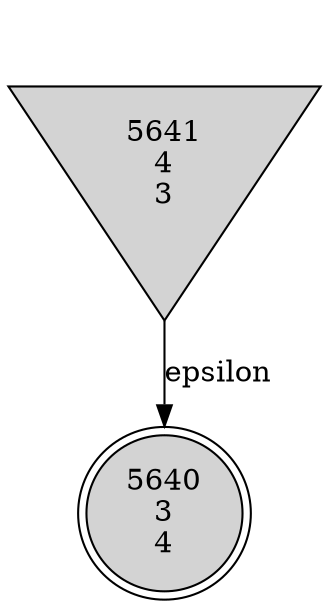 digraph relation {
    node [shape=circle, style=filled];
    5641 [label="5641
4
3" shape=invtriangle penwidth=1]
    5640 [label="5640
3
4" shape=doublecircle penwidth=1]
    5641 -> 5640 [label="epsilon"];
}
